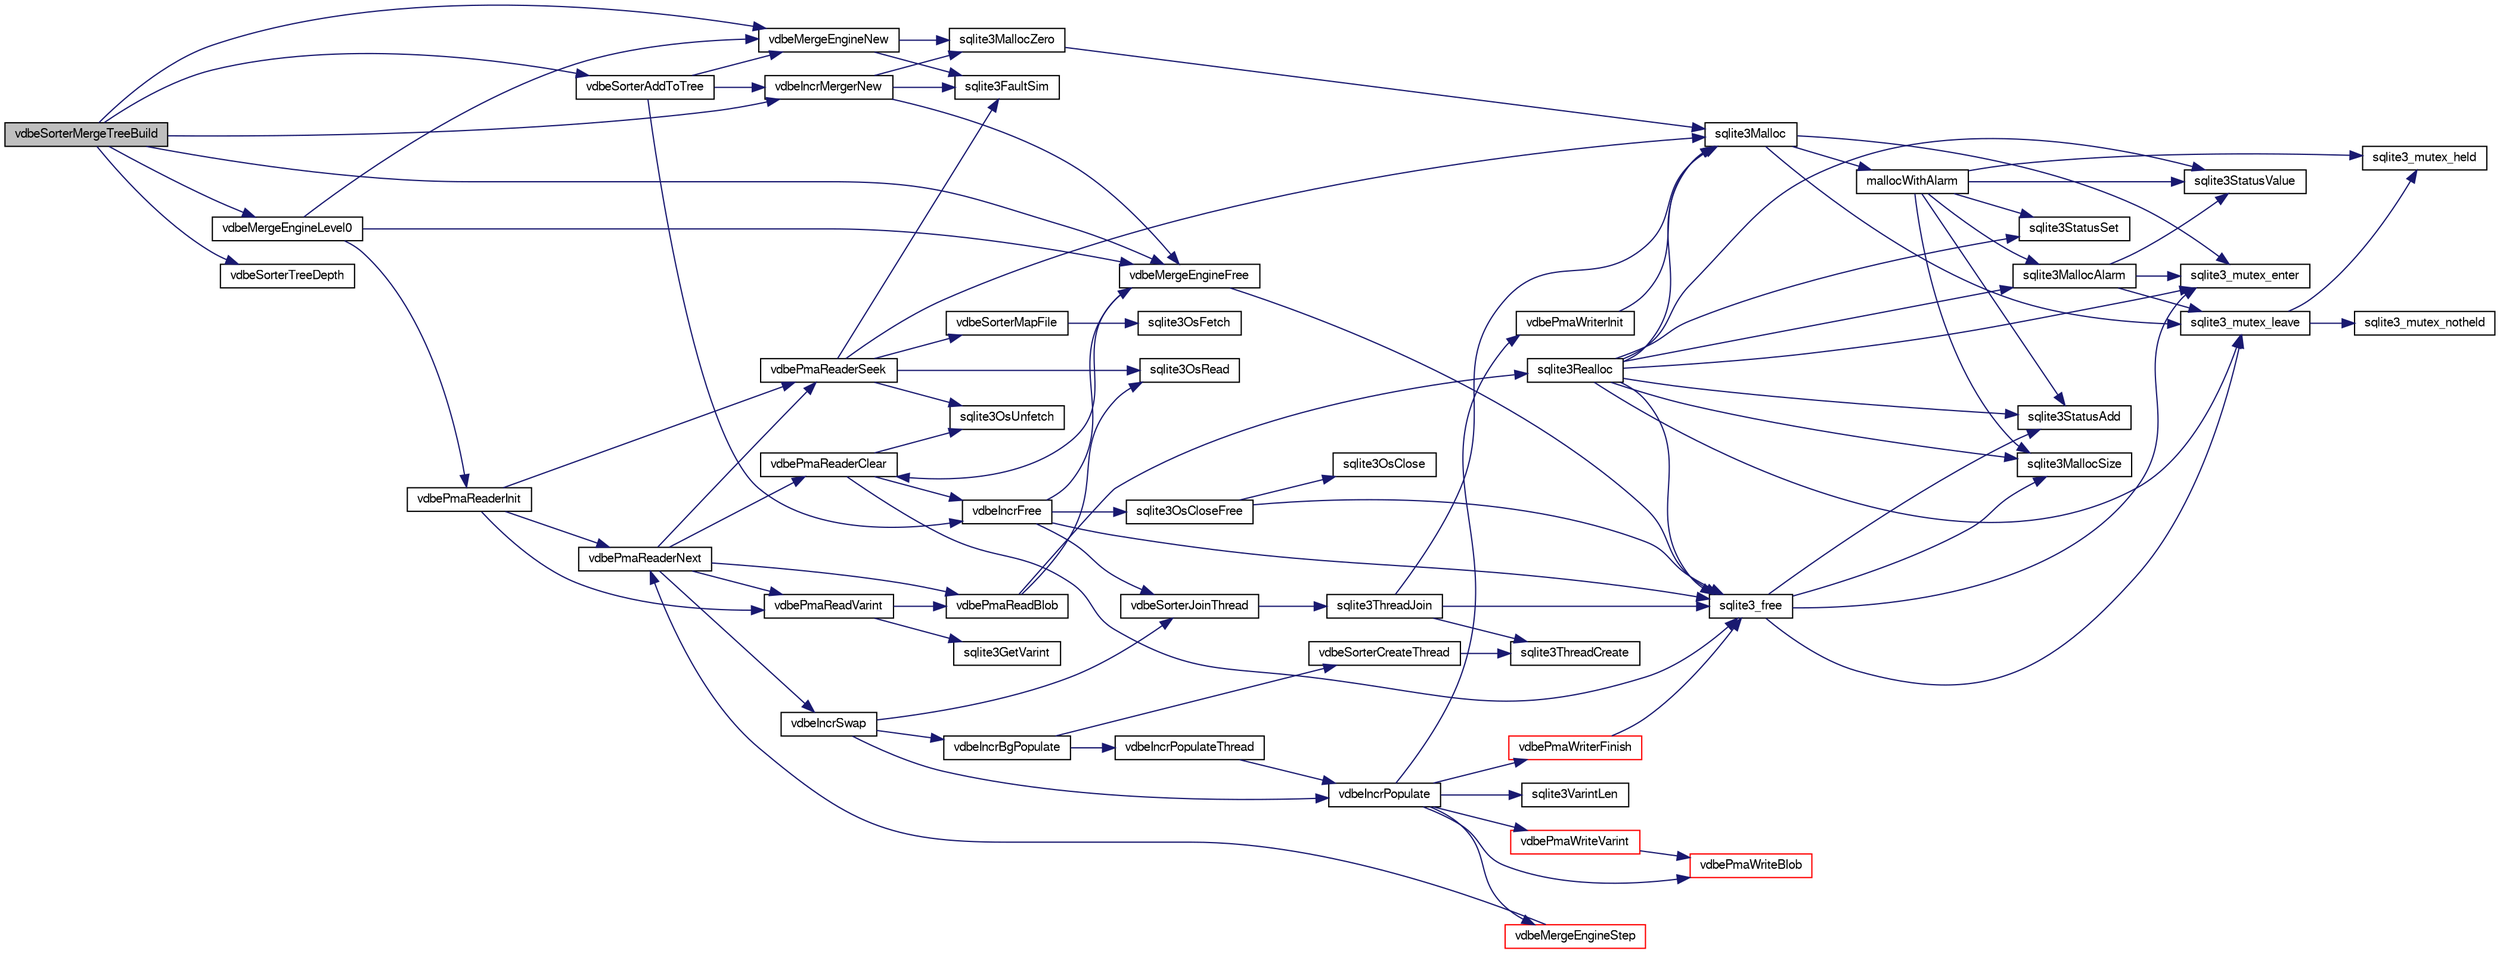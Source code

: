 digraph "vdbeSorterMergeTreeBuild"
{
  edge [fontname="FreeSans",fontsize="10",labelfontname="FreeSans",labelfontsize="10"];
  node [fontname="FreeSans",fontsize="10",shape=record];
  rankdir="LR";
  Node884005 [label="vdbeSorterMergeTreeBuild",height=0.2,width=0.4,color="black", fillcolor="grey75", style="filled", fontcolor="black"];
  Node884005 -> Node884006 [color="midnightblue",fontsize="10",style="solid",fontname="FreeSans"];
  Node884006 [label="vdbeMergeEngineNew",height=0.2,width=0.4,color="black", fillcolor="white", style="filled",URL="$sqlite3_8c.html#a606e911c9715ea88dd5a8dec34955be5"];
  Node884006 -> Node884007 [color="midnightblue",fontsize="10",style="solid",fontname="FreeSans"];
  Node884007 [label="sqlite3FaultSim",height=0.2,width=0.4,color="black", fillcolor="white", style="filled",URL="$sqlite3_8c.html#a609068924de458ce924b87b332d8d67b"];
  Node884006 -> Node884008 [color="midnightblue",fontsize="10",style="solid",fontname="FreeSans"];
  Node884008 [label="sqlite3MallocZero",height=0.2,width=0.4,color="black", fillcolor="white", style="filled",URL="$sqlite3_8c.html#ab3e07a30b9b5471f9f5e8f9cb7229934"];
  Node884008 -> Node884009 [color="midnightblue",fontsize="10",style="solid",fontname="FreeSans"];
  Node884009 [label="sqlite3Malloc",height=0.2,width=0.4,color="black", fillcolor="white", style="filled",URL="$sqlite3_8c.html#a361a2eaa846b1885f123abe46f5d8b2b"];
  Node884009 -> Node884010 [color="midnightblue",fontsize="10",style="solid",fontname="FreeSans"];
  Node884010 [label="sqlite3_mutex_enter",height=0.2,width=0.4,color="black", fillcolor="white", style="filled",URL="$sqlite3_8c.html#a1c12cde690bd89f104de5cbad12a6bf5"];
  Node884009 -> Node884011 [color="midnightblue",fontsize="10",style="solid",fontname="FreeSans"];
  Node884011 [label="mallocWithAlarm",height=0.2,width=0.4,color="black", fillcolor="white", style="filled",URL="$sqlite3_8c.html#ab070d5cf8e48ec8a6a43cf025d48598b"];
  Node884011 -> Node884012 [color="midnightblue",fontsize="10",style="solid",fontname="FreeSans"];
  Node884012 [label="sqlite3_mutex_held",height=0.2,width=0.4,color="black", fillcolor="white", style="filled",URL="$sqlite3_8c.html#acf77da68932b6bc163c5e68547ecc3e7"];
  Node884011 -> Node884013 [color="midnightblue",fontsize="10",style="solid",fontname="FreeSans"];
  Node884013 [label="sqlite3StatusSet",height=0.2,width=0.4,color="black", fillcolor="white", style="filled",URL="$sqlite3_8c.html#afec7586c01fcb5ea17dc9d7725a589d9"];
  Node884011 -> Node884014 [color="midnightblue",fontsize="10",style="solid",fontname="FreeSans"];
  Node884014 [label="sqlite3StatusValue",height=0.2,width=0.4,color="black", fillcolor="white", style="filled",URL="$sqlite3_8c.html#a30b8ac296c6e200c1fa57708d52c6ef6"];
  Node884011 -> Node884015 [color="midnightblue",fontsize="10",style="solid",fontname="FreeSans"];
  Node884015 [label="sqlite3MallocAlarm",height=0.2,width=0.4,color="black", fillcolor="white", style="filled",URL="$sqlite3_8c.html#ada66988e8471d1198f3219c062377508"];
  Node884015 -> Node884014 [color="midnightblue",fontsize="10",style="solid",fontname="FreeSans"];
  Node884015 -> Node884016 [color="midnightblue",fontsize="10",style="solid",fontname="FreeSans"];
  Node884016 [label="sqlite3_mutex_leave",height=0.2,width=0.4,color="black", fillcolor="white", style="filled",URL="$sqlite3_8c.html#a5838d235601dbd3c1fa993555c6bcc93"];
  Node884016 -> Node884012 [color="midnightblue",fontsize="10",style="solid",fontname="FreeSans"];
  Node884016 -> Node884017 [color="midnightblue",fontsize="10",style="solid",fontname="FreeSans"];
  Node884017 [label="sqlite3_mutex_notheld",height=0.2,width=0.4,color="black", fillcolor="white", style="filled",URL="$sqlite3_8c.html#a83967c837c1c000d3b5adcfaa688f5dc"];
  Node884015 -> Node884010 [color="midnightblue",fontsize="10",style="solid",fontname="FreeSans"];
  Node884011 -> Node884018 [color="midnightblue",fontsize="10",style="solid",fontname="FreeSans"];
  Node884018 [label="sqlite3MallocSize",height=0.2,width=0.4,color="black", fillcolor="white", style="filled",URL="$sqlite3_8c.html#acf5d2a5f35270bafb050bd2def576955"];
  Node884011 -> Node884019 [color="midnightblue",fontsize="10",style="solid",fontname="FreeSans"];
  Node884019 [label="sqlite3StatusAdd",height=0.2,width=0.4,color="black", fillcolor="white", style="filled",URL="$sqlite3_8c.html#afa029f93586aeab4cc85360905dae9cd"];
  Node884009 -> Node884016 [color="midnightblue",fontsize="10",style="solid",fontname="FreeSans"];
  Node884005 -> Node884020 [color="midnightblue",fontsize="10",style="solid",fontname="FreeSans"];
  Node884020 [label="vdbeSorterTreeDepth",height=0.2,width=0.4,color="black", fillcolor="white", style="filled",URL="$sqlite3_8c.html#ab03b7235ad8d9d255502c719539a53d6"];
  Node884005 -> Node884021 [color="midnightblue",fontsize="10",style="solid",fontname="FreeSans"];
  Node884021 [label="vdbeMergeEngineLevel0",height=0.2,width=0.4,color="black", fillcolor="white", style="filled",URL="$sqlite3_8c.html#a5b84168cf5b5c64218810fbc3182b95f"];
  Node884021 -> Node884006 [color="midnightblue",fontsize="10",style="solid",fontname="FreeSans"];
  Node884021 -> Node884022 [color="midnightblue",fontsize="10",style="solid",fontname="FreeSans"];
  Node884022 [label="vdbePmaReaderInit",height=0.2,width=0.4,color="black", fillcolor="white", style="filled",URL="$sqlite3_8c.html#a721a310daa0db281ae2ec97c1e330853"];
  Node884022 -> Node884023 [color="midnightblue",fontsize="10",style="solid",fontname="FreeSans"];
  Node884023 [label="vdbePmaReaderSeek",height=0.2,width=0.4,color="black", fillcolor="white", style="filled",URL="$sqlite3_8c.html#a2a5cefd3f6bc43af80ad2be35b2528d7"];
  Node884023 -> Node884007 [color="midnightblue",fontsize="10",style="solid",fontname="FreeSans"];
  Node884023 -> Node884024 [color="midnightblue",fontsize="10",style="solid",fontname="FreeSans"];
  Node884024 [label="sqlite3OsUnfetch",height=0.2,width=0.4,color="black", fillcolor="white", style="filled",URL="$sqlite3_8c.html#abc0da72cb8b8989cf8708b572fe5fef4"];
  Node884023 -> Node884025 [color="midnightblue",fontsize="10",style="solid",fontname="FreeSans"];
  Node884025 [label="vdbeSorterMapFile",height=0.2,width=0.4,color="black", fillcolor="white", style="filled",URL="$sqlite3_8c.html#a610ddce0887ef6fbde17a840a1cb31bc"];
  Node884025 -> Node884026 [color="midnightblue",fontsize="10",style="solid",fontname="FreeSans"];
  Node884026 [label="sqlite3OsFetch",height=0.2,width=0.4,color="black", fillcolor="white", style="filled",URL="$sqlite3_8c.html#ab5b9137b375d5d8a8c216a644056cba7"];
  Node884023 -> Node884009 [color="midnightblue",fontsize="10",style="solid",fontname="FreeSans"];
  Node884023 -> Node884027 [color="midnightblue",fontsize="10",style="solid",fontname="FreeSans"];
  Node884027 [label="sqlite3OsRead",height=0.2,width=0.4,color="black", fillcolor="white", style="filled",URL="$sqlite3_8c.html#a98ef6b5ed82299d2efc0b5f9e41c877d"];
  Node884022 -> Node884028 [color="midnightblue",fontsize="10",style="solid",fontname="FreeSans"];
  Node884028 [label="vdbePmaReadVarint",height=0.2,width=0.4,color="black", fillcolor="white", style="filled",URL="$sqlite3_8c.html#a230651a7f4509d1a0e6059c8cd9cca12"];
  Node884028 -> Node884029 [color="midnightblue",fontsize="10",style="solid",fontname="FreeSans"];
  Node884029 [label="sqlite3GetVarint",height=0.2,width=0.4,color="black", fillcolor="white", style="filled",URL="$sqlite3_8c.html#aaac8f2be1601dacf4195ac5d92380533"];
  Node884028 -> Node884030 [color="midnightblue",fontsize="10",style="solid",fontname="FreeSans"];
  Node884030 [label="vdbePmaReadBlob",height=0.2,width=0.4,color="black", fillcolor="white", style="filled",URL="$sqlite3_8c.html#a304cb013c04dad8db7d758f6ed5cd3f5"];
  Node884030 -> Node884027 [color="midnightblue",fontsize="10",style="solid",fontname="FreeSans"];
  Node884030 -> Node884031 [color="midnightblue",fontsize="10",style="solid",fontname="FreeSans"];
  Node884031 [label="sqlite3Realloc",height=0.2,width=0.4,color="black", fillcolor="white", style="filled",URL="$sqlite3_8c.html#ad53aefdfc088f622e23ffe838201fe22"];
  Node884031 -> Node884009 [color="midnightblue",fontsize="10",style="solid",fontname="FreeSans"];
  Node884031 -> Node884032 [color="midnightblue",fontsize="10",style="solid",fontname="FreeSans"];
  Node884032 [label="sqlite3_free",height=0.2,width=0.4,color="black", fillcolor="white", style="filled",URL="$sqlite3_8c.html#a6552349e36a8a691af5487999ab09519"];
  Node884032 -> Node884010 [color="midnightblue",fontsize="10",style="solid",fontname="FreeSans"];
  Node884032 -> Node884019 [color="midnightblue",fontsize="10",style="solid",fontname="FreeSans"];
  Node884032 -> Node884018 [color="midnightblue",fontsize="10",style="solid",fontname="FreeSans"];
  Node884032 -> Node884016 [color="midnightblue",fontsize="10",style="solid",fontname="FreeSans"];
  Node884031 -> Node884018 [color="midnightblue",fontsize="10",style="solid",fontname="FreeSans"];
  Node884031 -> Node884010 [color="midnightblue",fontsize="10",style="solid",fontname="FreeSans"];
  Node884031 -> Node884013 [color="midnightblue",fontsize="10",style="solid",fontname="FreeSans"];
  Node884031 -> Node884014 [color="midnightblue",fontsize="10",style="solid",fontname="FreeSans"];
  Node884031 -> Node884015 [color="midnightblue",fontsize="10",style="solid",fontname="FreeSans"];
  Node884031 -> Node884019 [color="midnightblue",fontsize="10",style="solid",fontname="FreeSans"];
  Node884031 -> Node884016 [color="midnightblue",fontsize="10",style="solid",fontname="FreeSans"];
  Node884022 -> Node884033 [color="midnightblue",fontsize="10",style="solid",fontname="FreeSans"];
  Node884033 [label="vdbePmaReaderNext",height=0.2,width=0.4,color="black", fillcolor="white", style="filled",URL="$sqlite3_8c.html#af63a38a01ef1374e7a717f83c2ccf648"];
  Node884033 -> Node884034 [color="midnightblue",fontsize="10",style="solid",fontname="FreeSans"];
  Node884034 [label="vdbeIncrSwap",height=0.2,width=0.4,color="black", fillcolor="white", style="filled",URL="$sqlite3_8c.html#a8f7f6718c318c3268d28964e2b983225"];
  Node884034 -> Node884035 [color="midnightblue",fontsize="10",style="solid",fontname="FreeSans"];
  Node884035 [label="vdbeSorterJoinThread",height=0.2,width=0.4,color="black", fillcolor="white", style="filled",URL="$sqlite3_8c.html#a4e60b28b8975e8e1e4fa2059c12561f0"];
  Node884035 -> Node884036 [color="midnightblue",fontsize="10",style="solid",fontname="FreeSans"];
  Node884036 [label="sqlite3ThreadJoin",height=0.2,width=0.4,color="black", fillcolor="white", style="filled",URL="$sqlite3_8c.html#a5d675a90f2ab38ee6ca70a0a6345e225"];
  Node884036 -> Node884032 [color="midnightblue",fontsize="10",style="solid",fontname="FreeSans"];
  Node884036 -> Node884037 [color="midnightblue",fontsize="10",style="solid",fontname="FreeSans"];
  Node884037 [label="sqlite3ThreadCreate",height=0.2,width=0.4,color="black", fillcolor="white", style="filled",URL="$sqlite3_8c.html#a7dcba51ea870cc37833e5b2a5a157bef"];
  Node884036 -> Node884009 [color="midnightblue",fontsize="10",style="solid",fontname="FreeSans"];
  Node884034 -> Node884038 [color="midnightblue",fontsize="10",style="solid",fontname="FreeSans"];
  Node884038 [label="vdbeIncrBgPopulate",height=0.2,width=0.4,color="black", fillcolor="white", style="filled",URL="$sqlite3_8c.html#ac7fcc18f338b99f560b8ce2ad5ced444"];
  Node884038 -> Node884039 [color="midnightblue",fontsize="10",style="solid",fontname="FreeSans"];
  Node884039 [label="vdbeSorterCreateThread",height=0.2,width=0.4,color="black", fillcolor="white", style="filled",URL="$sqlite3_8c.html#a720f35765c34e9002b126082c44271bb"];
  Node884039 -> Node884037 [color="midnightblue",fontsize="10",style="solid",fontname="FreeSans"];
  Node884038 -> Node884040 [color="midnightblue",fontsize="10",style="solid",fontname="FreeSans"];
  Node884040 [label="vdbeIncrPopulateThread",height=0.2,width=0.4,color="black", fillcolor="white", style="filled",URL="$sqlite3_8c.html#ae7c977e9bc712052464f45c67e95847b"];
  Node884040 -> Node884041 [color="midnightblue",fontsize="10",style="solid",fontname="FreeSans"];
  Node884041 [label="vdbeIncrPopulate",height=0.2,width=0.4,color="black", fillcolor="white", style="filled",URL="$sqlite3_8c.html#a157a9f79260999f8f5f336d246f7b1bd"];
  Node884041 -> Node884042 [color="midnightblue",fontsize="10",style="solid",fontname="FreeSans"];
  Node884042 [label="vdbePmaWriterInit",height=0.2,width=0.4,color="black", fillcolor="white", style="filled",URL="$sqlite3_8c.html#add2341e0ef2818676d3e8e2245c26444"];
  Node884042 -> Node884009 [color="midnightblue",fontsize="10",style="solid",fontname="FreeSans"];
  Node884041 -> Node884043 [color="midnightblue",fontsize="10",style="solid",fontname="FreeSans"];
  Node884043 [label="sqlite3VarintLen",height=0.2,width=0.4,color="black", fillcolor="white", style="filled",URL="$sqlite3_8c.html#a7ef2f973d52f5d21b856d4bed6bb1fec"];
  Node884041 -> Node884044 [color="midnightblue",fontsize="10",style="solid",fontname="FreeSans"];
  Node884044 [label="vdbePmaWriteVarint",height=0.2,width=0.4,color="red", fillcolor="white", style="filled",URL="$sqlite3_8c.html#aad57491b31c37e673a40a35d7129777b"];
  Node884044 -> Node884047 [color="midnightblue",fontsize="10",style="solid",fontname="FreeSans"];
  Node884047 [label="vdbePmaWriteBlob",height=0.2,width=0.4,color="red", fillcolor="white", style="filled",URL="$sqlite3_8c.html#ab86066e4f912cd54aac5cbdb550c6e73"];
  Node884041 -> Node884047 [color="midnightblue",fontsize="10",style="solid",fontname="FreeSans"];
  Node884041 -> Node884049 [color="midnightblue",fontsize="10",style="solid",fontname="FreeSans"];
  Node884049 [label="vdbeMergeEngineStep",height=0.2,width=0.4,color="red", fillcolor="white", style="filled",URL="$sqlite3_8c.html#a36af2b5bd30bb2d097a185ce7b349aed"];
  Node884049 -> Node884033 [color="midnightblue",fontsize="10",style="solid",fontname="FreeSans"];
  Node884041 -> Node884326 [color="midnightblue",fontsize="10",style="solid",fontname="FreeSans"];
  Node884326 [label="vdbePmaWriterFinish",height=0.2,width=0.4,color="red", fillcolor="white", style="filled",URL="$sqlite3_8c.html#ad505e23bce1b9c21dedf010601199641"];
  Node884326 -> Node884032 [color="midnightblue",fontsize="10",style="solid",fontname="FreeSans"];
  Node884034 -> Node884041 [color="midnightblue",fontsize="10",style="solid",fontname="FreeSans"];
  Node884033 -> Node884023 [color="midnightblue",fontsize="10",style="solid",fontname="FreeSans"];
  Node884033 -> Node884327 [color="midnightblue",fontsize="10",style="solid",fontname="FreeSans"];
  Node884327 [label="vdbePmaReaderClear",height=0.2,width=0.4,color="black", fillcolor="white", style="filled",URL="$sqlite3_8c.html#ae4ef2e668d3028e75343e65046d42a2d"];
  Node884327 -> Node884032 [color="midnightblue",fontsize="10",style="solid",fontname="FreeSans"];
  Node884327 -> Node884024 [color="midnightblue",fontsize="10",style="solid",fontname="FreeSans"];
  Node884327 -> Node884328 [color="midnightblue",fontsize="10",style="solid",fontname="FreeSans"];
  Node884328 [label="vdbeIncrFree",height=0.2,width=0.4,color="black", fillcolor="white", style="filled",URL="$sqlite3_8c.html#a2cf58de324cfc3b315c058575986bbee"];
  Node884328 -> Node884035 [color="midnightblue",fontsize="10",style="solid",fontname="FreeSans"];
  Node884328 -> Node884329 [color="midnightblue",fontsize="10",style="solid",fontname="FreeSans"];
  Node884329 [label="sqlite3OsCloseFree",height=0.2,width=0.4,color="black", fillcolor="white", style="filled",URL="$sqlite3_8c.html#a55e2ac414d354ed16d51e9fb500e21df"];
  Node884329 -> Node884330 [color="midnightblue",fontsize="10",style="solid",fontname="FreeSans"];
  Node884330 [label="sqlite3OsClose",height=0.2,width=0.4,color="black", fillcolor="white", style="filled",URL="$sqlite3_8c.html#aa5f0aeb27273a57c0523deaf48997533"];
  Node884329 -> Node884032 [color="midnightblue",fontsize="10",style="solid",fontname="FreeSans"];
  Node884328 -> Node884331 [color="midnightblue",fontsize="10",style="solid",fontname="FreeSans"];
  Node884331 [label="vdbeMergeEngineFree",height=0.2,width=0.4,color="black", fillcolor="white", style="filled",URL="$sqlite3_8c.html#a6cb59e7106205b62881f202786177310"];
  Node884331 -> Node884327 [color="midnightblue",fontsize="10",style="solid",fontname="FreeSans"];
  Node884331 -> Node884032 [color="midnightblue",fontsize="10",style="solid",fontname="FreeSans"];
  Node884328 -> Node884032 [color="midnightblue",fontsize="10",style="solid",fontname="FreeSans"];
  Node884033 -> Node884028 [color="midnightblue",fontsize="10",style="solid",fontname="FreeSans"];
  Node884033 -> Node884030 [color="midnightblue",fontsize="10",style="solid",fontname="FreeSans"];
  Node884021 -> Node884331 [color="midnightblue",fontsize="10",style="solid",fontname="FreeSans"];
  Node884005 -> Node884332 [color="midnightblue",fontsize="10",style="solid",fontname="FreeSans"];
  Node884332 [label="vdbeSorterAddToTree",height=0.2,width=0.4,color="black", fillcolor="white", style="filled",URL="$sqlite3_8c.html#a8eccbbf1454e5f56267f1c7e47817773"];
  Node884332 -> Node884333 [color="midnightblue",fontsize="10",style="solid",fontname="FreeSans"];
  Node884333 [label="vdbeIncrMergerNew",height=0.2,width=0.4,color="black", fillcolor="white", style="filled",URL="$sqlite3_8c.html#a6778b3fa8280f7e0fb50401ccb34e0cc"];
  Node884333 -> Node884007 [color="midnightblue",fontsize="10",style="solid",fontname="FreeSans"];
  Node884333 -> Node884008 [color="midnightblue",fontsize="10",style="solid",fontname="FreeSans"];
  Node884333 -> Node884331 [color="midnightblue",fontsize="10",style="solid",fontname="FreeSans"];
  Node884332 -> Node884006 [color="midnightblue",fontsize="10",style="solid",fontname="FreeSans"];
  Node884332 -> Node884328 [color="midnightblue",fontsize="10",style="solid",fontname="FreeSans"];
  Node884005 -> Node884333 [color="midnightblue",fontsize="10",style="solid",fontname="FreeSans"];
  Node884005 -> Node884331 [color="midnightblue",fontsize="10",style="solid",fontname="FreeSans"];
}
